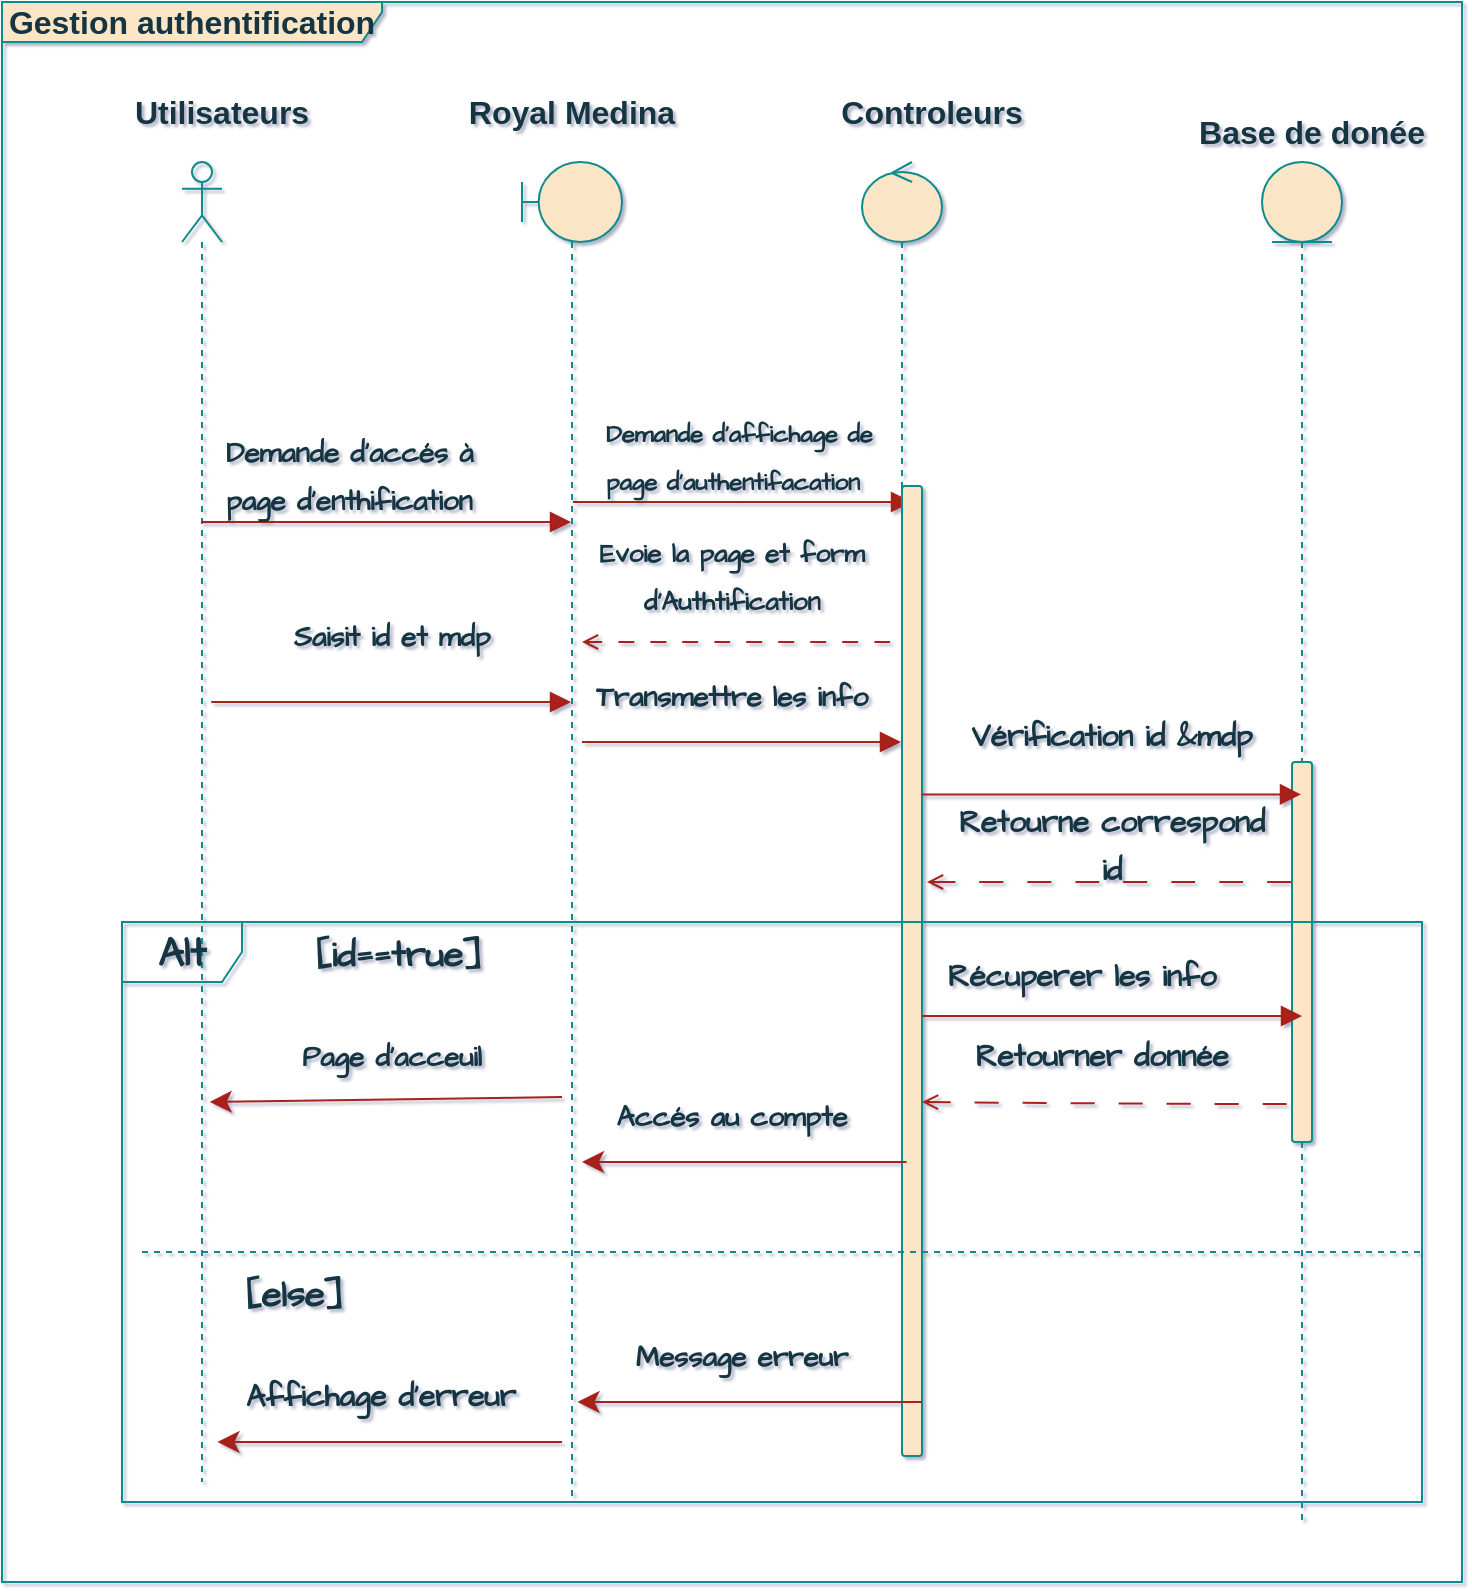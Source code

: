 <mxfile version="22.1.9" type="github" pages="2">
  <diagram name="Page-1" id="Nd11_mU3OFcPKxNRGVO0">
    <mxGraphModel dx="1178" dy="902" grid="1" gridSize="10" guides="1" tooltips="1" connect="1" arrows="1" fold="1" page="0" pageScale="1" pageWidth="850" pageHeight="1100" math="0" shadow="1">
      <root>
        <mxCell id="0" />
        <mxCell id="1" parent="0" />
        <mxCell id="KlyAMwJV-SItp7Ch0cnU-1" value="" style="shape=umlLifeline;perimeter=lifelinePerimeter;whiteSpace=wrap;html=1;container=1;dropTarget=0;collapsible=0;recursiveResize=0;outlineConnect=0;portConstraint=eastwest;newEdgeStyle={&quot;curved&quot;:0,&quot;rounded&quot;:0};participant=umlActor;hachureGap=4;fontFamily=Architects Daughter;fontSource=https%3A%2F%2Ffonts.googleapis.com%2Fcss%3Ffamily%3DArchitects%2BDaughter;fontSize=20;fillStyle=auto;fillColor=none;strokeColor=#0F8B8D;gradientDirection=west;strokeWidth=1;shadow=0;glass=0;rounded=1;labelBackgroundColor=none;fontColor=#143642;" parent="1" vertex="1">
          <mxGeometry x="-80" y="-120" width="20" height="660" as="geometry" />
        </mxCell>
        <mxCell id="KlyAMwJV-SItp7Ch0cnU-2" value="" style="shape=umlLifeline;perimeter=lifelinePerimeter;whiteSpace=wrap;html=1;container=1;dropTarget=0;collapsible=0;recursiveResize=0;outlineConnect=0;portConstraint=eastwest;newEdgeStyle={&quot;curved&quot;:0,&quot;rounded&quot;:0};participant=umlBoundary;hachureGap=4;fontFamily=Architects Daughter;fontSource=https%3A%2F%2Ffonts.googleapis.com%2Fcss%3Ffamily%3DArchitects%2BDaughter;fontSize=20;size=40;labelBackgroundColor=none;fillColor=#FAE5C7;strokeColor=#0F8B8D;fontColor=#143642;rounded=1;" parent="1" vertex="1">
          <mxGeometry x="90" y="-120" width="50" height="670" as="geometry" />
        </mxCell>
        <mxCell id="KlyAMwJV-SItp7Ch0cnU-3" value="" style="shape=umlLifeline;perimeter=lifelinePerimeter;whiteSpace=wrap;html=1;container=1;dropTarget=0;collapsible=0;recursiveResize=0;outlineConnect=0;portConstraint=eastwest;newEdgeStyle={&quot;curved&quot;:0,&quot;rounded&quot;:0};participant=umlControl;hachureGap=4;fontFamily=Architects Daughter;fontSource=https%3A%2F%2Ffonts.googleapis.com%2Fcss%3Ffamily%3DArchitects%2BDaughter;fontSize=20;labelBackgroundColor=none;fillColor=#FAE5C7;strokeColor=#0F8B8D;fontColor=#143642;rounded=1;" parent="1" vertex="1">
          <mxGeometry x="260" y="-120" width="40" height="620" as="geometry" />
        </mxCell>
        <mxCell id="KlyAMwJV-SItp7Ch0cnU-4" value="" style="shape=umlLifeline;perimeter=lifelinePerimeter;whiteSpace=wrap;html=1;container=1;dropTarget=0;collapsible=0;recursiveResize=0;outlineConnect=0;portConstraint=eastwest;newEdgeStyle={&quot;curved&quot;:0,&quot;rounded&quot;:0};participant=umlEntity;hachureGap=4;fontFamily=Architects Daughter;fontSource=https%3A%2F%2Ffonts.googleapis.com%2Fcss%3Ffamily%3DArchitects%2BDaughter;fontSize=20;labelBackgroundColor=none;fillColor=#FAE5C7;strokeColor=#0F8B8D;fontColor=#143642;rounded=1;" parent="1" vertex="1">
          <mxGeometry x="460" y="-120" width="40" height="680" as="geometry" />
        </mxCell>
        <mxCell id="KlyAMwJV-SItp7Ch0cnU-26" value="" style="html=1;points=[[0,0,0,0,5],[0,1,0,0,-5],[1,0,0,0,5],[1,1,0,0,-5]];perimeter=orthogonalPerimeter;outlineConnect=0;targetShapes=umlLifeline;portConstraint=eastwest;newEdgeStyle={&quot;curved&quot;:0,&quot;rounded&quot;:0};hachureGap=4;fontFamily=Architects Daughter;fontSource=https%3A%2F%2Ffonts.googleapis.com%2Fcss%3Ffamily%3DArchitects%2BDaughter;fontSize=20;labelBackgroundColor=none;fillColor=#FAE5C7;strokeColor=#0F8B8D;fontColor=#143642;rounded=1;" parent="KlyAMwJV-SItp7Ch0cnU-4" vertex="1">
          <mxGeometry x="15" y="300" width="10" height="190" as="geometry" />
        </mxCell>
        <mxCell id="KlyAMwJV-SItp7Ch0cnU-5" value="" style="html=1;verticalAlign=bottom;endArrow=block;curved=1;hachureGap=4;fontFamily=Architects Daughter;fontSource=https%3A%2F%2Ffonts.googleapis.com%2Fcss%3Ffamily%3DArchitects%2BDaughter;fontSize=16;startSize=8;endSize=8;edgeStyle=none;labelBackgroundColor=none;strokeColor=#A8201A;fontColor=default;" parent="1" edge="1">
          <mxGeometry x="-0.022" y="70" width="80" relative="1" as="geometry">
            <mxPoint x="-70.5" y="60" as="sourcePoint" />
            <mxPoint x="114.5" y="60" as="targetPoint" />
            <Array as="points" />
            <mxPoint as="offset" />
          </mxGeometry>
        </mxCell>
        <mxCell id="KlyAMwJV-SItp7Ch0cnU-8" value="&lt;font style=&quot;font-size: 14px;&quot;&gt;Demande d&#39;accés à page d&#39;enthification&lt;/font&gt;" style="text;strokeColor=none;fillColor=none;html=1;align=left;verticalAlign=middle;whiteSpace=wrap;rounded=1;fontSize=20;fontFamily=Architects Daughter;shadow=0;labelBackgroundColor=none;fontColor=#143642;gradientColor=default;fontStyle=1" parent="1" vertex="1">
          <mxGeometry x="-60" y="20" width="150" height="30" as="geometry" />
        </mxCell>
        <mxCell id="KlyAMwJV-SItp7Ch0cnU-10" value="" style="html=1;verticalAlign=bottom;endArrow=none;curved=1;hachureGap=4;fontFamily=Architects Daughter;fontSource=https%3A%2F%2Ffonts.googleapis.com%2Fcss%3Ffamily%3DArchitects%2BDaughter;fontSize=16;startSize=6;endSize=5;edgeStyle=none;dashed=1;dashPattern=8 8;startArrow=open;startFill=0;endFill=0;strokeWidth=1;shadow=0;labelBackgroundColor=none;strokeColor=#A8201A;fontColor=default;" parent="1" edge="1">
          <mxGeometry x="-0.022" y="70" width="80" relative="1" as="geometry">
            <mxPoint x="120" y="120" as="sourcePoint" />
            <mxPoint x="284.5" y="120" as="targetPoint" />
            <Array as="points" />
            <mxPoint as="offset" />
          </mxGeometry>
        </mxCell>
        <mxCell id="KlyAMwJV-SItp7Ch0cnU-13" value="" style="html=1;verticalAlign=bottom;endArrow=block;curved=1;hachureGap=4;fontFamily=Architects Daughter;fontSource=https%3A%2F%2Ffonts.googleapis.com%2Fcss%3Ffamily%3DArchitects%2BDaughter;fontSize=16;startSize=8;endSize=8;edgeStyle=none;labelBackgroundColor=none;strokeColor=#A8201A;fontColor=default;" parent="1" edge="1">
          <mxGeometry x="-0.022" y="70" width="80" relative="1" as="geometry">
            <mxPoint x="115.5" y="50" as="sourcePoint" />
            <mxPoint x="285" y="50" as="targetPoint" />
            <Array as="points" />
            <mxPoint as="offset" />
          </mxGeometry>
        </mxCell>
        <mxCell id="KlyAMwJV-SItp7Ch0cnU-15" value="&lt;span style=&quot;font-size: 12px;&quot;&gt;&lt;b&gt;Demande d&#39;affichage de page d&#39;authentifacation&lt;/b&gt;&lt;/span&gt;" style="text;html=1;strokeColor=none;fillColor=none;align=left;verticalAlign=middle;whiteSpace=wrap;rounded=1;fontSize=20;fontFamily=Architects Daughter;labelBackgroundColor=none;fontColor=#143642;" parent="1" vertex="1">
          <mxGeometry x="130" y="10" width="140" height="30" as="geometry" />
        </mxCell>
        <mxCell id="KlyAMwJV-SItp7Ch0cnU-19" value="&lt;font style=&quot;font-size: 13px;&quot;&gt;&lt;b&gt;Evoie la page et form d&#39;Authtification&lt;/b&gt;&lt;/font&gt;" style="text;html=1;strokeColor=none;fillColor=none;align=center;verticalAlign=middle;whiteSpace=wrap;rounded=1;fontSize=20;fontFamily=Architects Daughter;labelBackgroundColor=none;fontColor=#143642;" parent="1" vertex="1">
          <mxGeometry x="125" y="70" width="140" height="30" as="geometry" />
        </mxCell>
        <mxCell id="KlyAMwJV-SItp7Ch0cnU-21" value="" style="html=1;verticalAlign=bottom;endArrow=block;curved=0;rounded=1;hachureGap=4;fontFamily=Architects Daughter;fontSource=https%3A%2F%2Ffonts.googleapis.com%2Fcss%3Ffamily%3DArchitects%2BDaughter;fontSize=16;startSize=8;endSize=8;edgeStyle=none;labelBackgroundColor=none;strokeColor=#A8201A;fontColor=default;" parent="1" edge="1">
          <mxGeometry x="0.25" y="10" width="80" relative="1" as="geometry">
            <mxPoint y="150" as="sourcePoint" />
            <mxPoint x="114.5" y="150" as="targetPoint" />
            <Array as="points">
              <mxPoint x="-70" y="150" />
            </Array>
            <mxPoint as="offset" />
          </mxGeometry>
        </mxCell>
        <mxCell id="KlyAMwJV-SItp7Ch0cnU-22" value="&lt;font style=&quot;font-size: 14px;&quot;&gt;&lt;b&gt;&lt;font style=&quot;font-size: 14px;&quot;&gt;Sais&lt;/font&gt;it id et mdp&lt;/b&gt;&lt;/font&gt;" style="text;html=1;strokeColor=none;fillColor=none;align=center;verticalAlign=middle;whiteSpace=wrap;rounded=1;fontSize=20;fontFamily=Architects Daughter;labelBackgroundColor=none;fontColor=#143642;" parent="1" vertex="1">
          <mxGeometry x="-60" y="100" width="170" height="30" as="geometry" />
        </mxCell>
        <mxCell id="KlyAMwJV-SItp7Ch0cnU-23" value="" style="html=1;verticalAlign=bottom;endArrow=block;curved=0;rounded=1;hachureGap=4;fontFamily=Architects Daughter;fontSource=https%3A%2F%2Ffonts.googleapis.com%2Fcss%3Ffamily%3DArchitects%2BDaughter;fontSize=16;startSize=8;endSize=8;edgeStyle=none;labelBackgroundColor=none;strokeColor=#A8201A;fontColor=default;" parent="1" target="KlyAMwJV-SItp7Ch0cnU-3" edge="1">
          <mxGeometry x="0.25" y="10" width="80" relative="1" as="geometry">
            <mxPoint x="120" y="170" as="sourcePoint" />
            <mxPoint x="234.5" y="170" as="targetPoint" />
            <Array as="points" />
            <mxPoint as="offset" />
          </mxGeometry>
        </mxCell>
        <mxCell id="KlyAMwJV-SItp7Ch0cnU-24" value="&lt;span style=&quot;font-size: 14px;&quot;&gt;&lt;b&gt;Transmettre les info&lt;/b&gt;&lt;/span&gt;" style="text;html=1;strokeColor=none;fillColor=none;align=center;verticalAlign=middle;whiteSpace=wrap;rounded=1;fontSize=20;fontFamily=Architects Daughter;labelBackgroundColor=none;fontColor=#143642;" parent="1" vertex="1">
          <mxGeometry x="110" y="130" width="170" height="30" as="geometry" />
        </mxCell>
        <mxCell id="KlyAMwJV-SItp7Ch0cnU-16" value="" style="html=1;points=[[0,0,0,0,5],[0,1,0,0,-5],[1,0,0,0,5],[1,1,0,0,-5]];perimeter=orthogonalPerimeter;outlineConnect=0;targetShapes=umlLifeline;portConstraint=eastwest;newEdgeStyle={&quot;curved&quot;:0,&quot;rounded&quot;:0};hachureGap=4;fontFamily=Architects Daughter;fontSource=https%3A%2F%2Ffonts.googleapis.com%2Fcss%3Ffamily%3DArchitects%2BDaughter;fontSize=20;labelBackgroundColor=none;fillColor=#FAE5C7;strokeColor=#0F8B8D;fontColor=#143642;rounded=1;" parent="1" vertex="1">
          <mxGeometry x="280" y="42" width="10" height="485" as="geometry" />
        </mxCell>
        <mxCell id="KlyAMwJV-SItp7Ch0cnU-28" value="&lt;span style=&quot;font-size: 15px;&quot;&gt;&lt;b&gt;Vérification id &amp;amp;mdp&lt;/b&gt;&lt;/span&gt;" style="text;html=1;strokeColor=none;fillColor=none;align=center;verticalAlign=middle;whiteSpace=wrap;rounded=1;fontSize=20;fontFamily=Architects Daughter;labelBackgroundColor=none;fontColor=#143642;" parent="1" vertex="1">
          <mxGeometry x="310" y="150" width="150" height="30" as="geometry" />
        </mxCell>
        <mxCell id="KlyAMwJV-SItp7Ch0cnU-29" value="" style="html=1;verticalAlign=bottom;endArrow=none;hachureGap=4;fontFamily=Architects Daughter;fontSource=https%3A%2F%2Ffonts.googleapis.com%2Fcss%3Ffamily%3DArchitects%2BDaughter;fontSize=16;edgeStyle=none;startArrow=open;startFill=0;endFill=0;curved=1;dashed=1;dashPattern=12 12;movable=1;resizable=1;rotatable=1;deletable=1;editable=1;locked=0;connectable=1;endSize=5;labelBackgroundColor=none;strokeColor=#A8201A;fontColor=default;" parent="1" edge="1" target="KlyAMwJV-SItp7Ch0cnU-4">
          <mxGeometry x="0.25" y="10" width="80" relative="1" as="geometry">
            <mxPoint x="292.5" y="240" as="sourcePoint" />
            <mxPoint x="430" y="240" as="targetPoint" />
            <Array as="points" />
            <mxPoint as="offset" />
          </mxGeometry>
        </mxCell>
        <mxCell id="KlyAMwJV-SItp7Ch0cnU-30" value="&lt;font style=&quot;font-size: 15px;&quot;&gt;&lt;b&gt;Retourne correspond id&lt;/b&gt;&lt;/font&gt;" style="text;html=1;strokeColor=none;fillColor=none;align=center;verticalAlign=middle;whiteSpace=wrap;rounded=1;fontSize=20;fontFamily=Architects Daughter;labelBackgroundColor=none;fontColor=#143642;" parent="1" vertex="1">
          <mxGeometry x="300" y="205" width="170" height="30" as="geometry" />
        </mxCell>
        <mxCell id="KlyAMwJV-SItp7Ch0cnU-31" value="&lt;b&gt;Alt&lt;/b&gt;" style="shape=umlFrame;whiteSpace=wrap;html=1;pointerEvents=0;hachureGap=4;fontFamily=Architects Daughter;fontSource=https%3A%2F%2Ffonts.googleapis.com%2Fcss%3Ffamily%3DArchitects%2BDaughter;fontSize=20;fillColor=none;strokeColor=#0F8B8D;labelBackgroundColor=none;fontColor=#143642;rounded=1;" parent="1" vertex="1">
          <mxGeometry x="-110" y="260" width="650" height="290" as="geometry" />
        </mxCell>
        <mxCell id="KlyAMwJV-SItp7Ch0cnU-32" value="&lt;font style=&quot;font-size: 18px;&quot;&gt;&lt;b&gt;[id==true]&lt;/b&gt;&lt;/font&gt;" style="text;html=1;strokeColor=none;fillColor=none;align=left;verticalAlign=middle;whiteSpace=wrap;rounded=1;fontSize=20;fontFamily=Architects Daughter;labelBackgroundColor=none;fontColor=#143642;" parent="1" vertex="1">
          <mxGeometry x="-15" y="260" width="60" height="30" as="geometry" />
        </mxCell>
        <mxCell id="KlyAMwJV-SItp7Ch0cnU-33" value="" style="html=1;verticalAlign=bottom;endArrow=block;curved=1;hachureGap=4;fontFamily=Architects Daughter;fontSource=https%3A%2F%2Ffonts.googleapis.com%2Fcss%3Ffamily%3DArchitects%2BDaughter;fontSize=16;startSize=8;endSize=8;edgeStyle=none;labelBackgroundColor=none;strokeColor=#A8201A;fontColor=default;" parent="1" edge="1">
          <mxGeometry x="0.25" y="10" width="80" relative="1" as="geometry">
            <mxPoint x="290" y="307" as="sourcePoint" />
            <mxPoint x="480" y="307" as="targetPoint" />
            <Array as="points" />
            <mxPoint as="offset" />
          </mxGeometry>
        </mxCell>
        <mxCell id="KlyAMwJV-SItp7Ch0cnU-34" value="&lt;span style=&quot;font-size: 15px;&quot;&gt;&lt;b&gt;Récuperer les info&lt;/b&gt;&lt;/span&gt;" style="text;html=1;strokeColor=none;fillColor=none;align=center;verticalAlign=middle;whiteSpace=wrap;rounded=1;fontSize=20;fontFamily=Architects Daughter;labelBackgroundColor=none;fontColor=#143642;" parent="1" vertex="1">
          <mxGeometry x="300" y="269.5" width="140" height="30" as="geometry" />
        </mxCell>
        <mxCell id="KlyAMwJV-SItp7Ch0cnU-35" value="" style="html=1;verticalAlign=bottom;endArrow=none;hachureGap=4;fontFamily=Architects Daughter;fontSource=https%3A%2F%2Ffonts.googleapis.com%2Fcss%3Ffamily%3DArchitects%2BDaughter;fontSize=16;edgeStyle=none;startArrow=open;startFill=0;endFill=0;curved=1;dashed=1;dashPattern=12 12;movable=1;resizable=1;rotatable=1;deletable=1;editable=1;locked=0;connectable=1;endSize=5;labelBackgroundColor=none;strokeColor=#A8201A;fontColor=default;" parent="1" edge="1">
          <mxGeometry x="0.25" y="10" width="80" relative="1" as="geometry">
            <mxPoint x="290" y="350" as="sourcePoint" />
            <mxPoint x="475" y="351" as="targetPoint" />
            <Array as="points">
              <mxPoint x="400" y="351" />
            </Array>
            <mxPoint as="offset" />
          </mxGeometry>
        </mxCell>
        <mxCell id="KlyAMwJV-SItp7Ch0cnU-36" value="&lt;span style=&quot;font-size: 15px;&quot;&gt;&lt;b&gt;Retourner donnée&lt;/b&gt;&lt;/span&gt;" style="text;html=1;strokeColor=none;fillColor=none;align=center;verticalAlign=middle;whiteSpace=wrap;rounded=1;fontSize=20;fontFamily=Architects Daughter;labelBackgroundColor=none;fontColor=#143642;" parent="1" vertex="1">
          <mxGeometry x="310" y="310" width="140" height="30" as="geometry" />
        </mxCell>
        <mxCell id="KlyAMwJV-SItp7Ch0cnU-37" value="" style="html=1;verticalAlign=bottom;endArrow=none;curved=0;rounded=1;hachureGap=4;fontFamily=Architects Daughter;fontSource=https%3A%2F%2Ffonts.googleapis.com%2Fcss%3Ffamily%3DArchitects%2BDaughter;fontSize=16;startSize=8;endSize=8;edgeStyle=none;endFill=0;startArrow=classic;startFill=1;labelBackgroundColor=none;strokeColor=#A8201A;fontColor=default;" parent="1" edge="1">
          <mxGeometry x="0.25" y="10" width="80" relative="1" as="geometry">
            <mxPoint x="120" y="380" as="sourcePoint" />
            <mxPoint x="282.25" y="380" as="targetPoint" />
            <Array as="points" />
            <mxPoint as="offset" />
          </mxGeometry>
        </mxCell>
        <mxCell id="KlyAMwJV-SItp7Ch0cnU-38" value="&lt;span style=&quot;font-size: 14px;&quot;&gt;&lt;b&gt;Accés au compte&lt;/b&gt;&lt;/span&gt;" style="text;html=1;strokeColor=none;fillColor=none;align=center;verticalAlign=middle;whiteSpace=wrap;rounded=1;fontSize=20;fontFamily=Architects Daughter;labelBackgroundColor=none;fontColor=#143642;" parent="1" vertex="1">
          <mxGeometry x="110" y="340" width="170" height="30" as="geometry" />
        </mxCell>
        <mxCell id="KlyAMwJV-SItp7Ch0cnU-40" value="&lt;span style=&quot;font-size: 14px;&quot;&gt;&lt;b&gt;Page d&#39;acceuil&lt;/b&gt;&lt;/span&gt;" style="text;html=1;strokeColor=none;fillColor=none;align=center;verticalAlign=middle;whiteSpace=wrap;rounded=1;fontSize=20;fontFamily=Architects Daughter;labelBackgroundColor=none;fontColor=#143642;" parent="1" vertex="1">
          <mxGeometry x="-60" y="310" width="170" height="30" as="geometry" />
        </mxCell>
        <mxCell id="KlyAMwJV-SItp7Ch0cnU-45" value="" style="line;strokeWidth=1;html=1;hachureGap=4;fontFamily=Architects Daughter;fontSource=https%3A%2F%2Ffonts.googleapis.com%2Fcss%3Ffamily%3DArchitects%2BDaughter;fontSize=20;dashed=1;labelBackgroundColor=none;fillColor=#FAE5C7;strokeColor=#0F8B8D;fontColor=#143642;rounded=1;" parent="1" vertex="1">
          <mxGeometry x="-100" y="420" width="640" height="10" as="geometry" />
        </mxCell>
        <mxCell id="KlyAMwJV-SItp7Ch0cnU-46" value="&lt;font style=&quot;font-size: 18px;&quot;&gt;[else]&lt;/font&gt;" style="text;html=1;strokeColor=none;fillColor=none;align=left;verticalAlign=middle;whiteSpace=wrap;rounded=1;fontSize=20;fontFamily=Architects Daughter;labelBackgroundColor=none;fontColor=#143642;fontStyle=1" parent="1" vertex="1">
          <mxGeometry x="-50" y="430" width="60" height="30" as="geometry" />
        </mxCell>
        <mxCell id="KlyAMwJV-SItp7Ch0cnU-47" value="" style="html=1;verticalAlign=bottom;endArrow=none;curved=0;rounded=1;hachureGap=4;fontFamily=Architects Daughter;fontSource=https%3A%2F%2Ffonts.googleapis.com%2Fcss%3Ffamily%3DArchitects%2BDaughter;fontSize=16;startSize=8;endSize=8;edgeStyle=none;endFill=0;startArrow=classic;startFill=1;labelBackgroundColor=none;strokeColor=#A8201A;fontColor=default;" parent="1" edge="1">
          <mxGeometry x="0.25" y="10" width="80" relative="1" as="geometry">
            <mxPoint x="117.75" y="500" as="sourcePoint" />
            <mxPoint x="290" y="500" as="targetPoint" />
            <Array as="points">
              <mxPoint x="117.75" y="500" />
            </Array>
            <mxPoint as="offset" />
          </mxGeometry>
        </mxCell>
        <mxCell id="KlyAMwJV-SItp7Ch0cnU-48" value="" style="html=1;verticalAlign=bottom;endArrow=none;curved=0;rounded=1;hachureGap=4;fontFamily=Architects Daughter;fontSource=https%3A%2F%2Ffonts.googleapis.com%2Fcss%3Ffamily%3DArchitects%2BDaughter;fontSize=16;startSize=8;endSize=8;edgeStyle=none;endFill=0;startArrow=classic;startFill=1;labelBackgroundColor=none;strokeColor=#A8201A;fontColor=default;" parent="1" edge="1">
          <mxGeometry x="0.25" y="10" width="80" relative="1" as="geometry">
            <mxPoint x="-62.25" y="520" as="sourcePoint" />
            <mxPoint x="110" y="520" as="targetPoint" />
            <Array as="points">
              <mxPoint x="-62.25" y="520" />
            </Array>
            <mxPoint as="offset" />
          </mxGeometry>
        </mxCell>
        <mxCell id="KlyAMwJV-SItp7Ch0cnU-49" value="&lt;span style=&quot;font-size: 14px;&quot;&gt;&lt;b&gt;Message erreur&lt;/b&gt;&lt;/span&gt;" style="text;html=1;strokeColor=none;fillColor=none;align=center;verticalAlign=middle;whiteSpace=wrap;rounded=1;fontSize=20;fontFamily=Architects Daughter;labelBackgroundColor=none;fontColor=#143642;" parent="1" vertex="1">
          <mxGeometry x="115" y="460" width="170" height="30" as="geometry" />
        </mxCell>
        <mxCell id="KlyAMwJV-SItp7Ch0cnU-50" value="&lt;font style=&quot;font-size: 15px;&quot;&gt;&lt;b&gt;Affichage d&#39;erreur&lt;/b&gt;&lt;/font&gt;" style="text;html=1;strokeColor=none;fillColor=none;align=left;verticalAlign=middle;whiteSpace=wrap;rounded=1;fontSize=20;fontFamily=Architects Daughter;labelBackgroundColor=none;fontColor=#143642;" parent="1" vertex="1">
          <mxGeometry x="-50" y="480" width="170" height="30" as="geometry" />
        </mxCell>
        <mxCell id="NkfsUy3mcS2_WnQtPZab-2" value="Base de donée" style="text;html=1;strokeColor=none;fillColor=none;align=center;verticalAlign=middle;whiteSpace=wrap;rounded=0;fontSize=16;fontColor=#143642;labelBackgroundColor=none;fontStyle=1" vertex="1" parent="1">
          <mxGeometry x="420" y="-150" width="130" height="30" as="geometry" />
        </mxCell>
        <mxCell id="NkfsUy3mcS2_WnQtPZab-3" value="Controleurs" style="text;html=1;strokeColor=none;fillColor=none;align=center;verticalAlign=middle;whiteSpace=wrap;rounded=0;fontSize=16;fontColor=#143642;labelBackgroundColor=none;fontStyle=1" vertex="1" parent="1">
          <mxGeometry x="250" y="-160" width="90" height="30" as="geometry" />
        </mxCell>
        <mxCell id="NkfsUy3mcS2_WnQtPZab-4" value="Royal Medina" style="text;html=1;strokeColor=none;fillColor=none;align=center;verticalAlign=middle;whiteSpace=wrap;rounded=0;fontSize=16;fontColor=#143642;labelBackgroundColor=none;fontStyle=1" vertex="1" parent="1">
          <mxGeometry x="60" y="-160" width="110" height="30" as="geometry" />
        </mxCell>
        <mxCell id="NkfsUy3mcS2_WnQtPZab-5" value="Utilisateurs" style="text;html=1;strokeColor=none;fillColor=none;align=center;verticalAlign=middle;whiteSpace=wrap;rounded=0;fontSize=16;fontColor=#143642;labelBackgroundColor=none;fontStyle=1" vertex="1" parent="1">
          <mxGeometry x="-90" y="-160" width="60" height="30" as="geometry" />
        </mxCell>
        <mxCell id="NkfsUy3mcS2_WnQtPZab-7" value="" style="html=1;verticalAlign=bottom;endArrow=block;curved=0;rounded=1;hachureGap=4;fontFamily=Architects Daughter;fontSource=https%3A%2F%2Ffonts.googleapis.com%2Fcss%3Ffamily%3DArchitects%2BDaughter;fontSize=16;startSize=8;endSize=8;edgeStyle=none;labelBackgroundColor=none;strokeColor=#A8201A;fontColor=default;exitX=1;exitY=0.318;exitDx=0;exitDy=0;exitPerimeter=0;" edge="1" parent="1" source="KlyAMwJV-SItp7Ch0cnU-16" target="KlyAMwJV-SItp7Ch0cnU-4">
          <mxGeometry x="0.25" y="10" width="80" relative="1" as="geometry">
            <mxPoint x="300" y="199" as="sourcePoint" />
            <mxPoint x="460" y="199" as="targetPoint" />
            <Array as="points" />
            <mxPoint as="offset" />
          </mxGeometry>
        </mxCell>
        <mxCell id="NkfsUy3mcS2_WnQtPZab-10" value="" style="html=1;verticalAlign=bottom;endArrow=none;curved=0;rounded=1;hachureGap=4;fontFamily=Architects Daughter;fontSource=https%3A%2F%2Ffonts.googleapis.com%2Fcss%3Ffamily%3DArchitects%2BDaughter;fontSize=16;startSize=8;endSize=8;edgeStyle=none;endFill=0;startArrow=classic;startFill=1;labelBackgroundColor=none;strokeColor=#A8201A;fontColor=default;entryX=0;entryY=0.25;entryDx=0;entryDy=0;" edge="1" parent="1" target="KlyAMwJV-SItp7Ch0cnU-38">
          <mxGeometry x="0.25" y="10" width="80" relative="1" as="geometry">
            <mxPoint x="-66.12" y="350" as="sourcePoint" />
            <mxPoint x="96.13" y="350" as="targetPoint" />
            <Array as="points" />
            <mxPoint as="offset" />
          </mxGeometry>
        </mxCell>
        <mxCell id="LnwHR7YS8vM8kmPZ2ASZ-3" value="&lt;b&gt;Gestion authentification&lt;/b&gt;" style="shape=umlFrame;whiteSpace=wrap;html=1;pointerEvents=0;strokeColor=#0F8B8D;fontSize=16;fontColor=#143642;fillColor=#FAE5C7;width=190;height=20;labelBackgroundColor=none;" vertex="1" parent="1">
          <mxGeometry x="-170" y="-200" width="730" height="790" as="geometry" />
        </mxCell>
      </root>
    </mxGraphModel>
  </diagram>
  <diagram id="1dqXkTVln_4vb1Qr-e7x" name="Page-2">
    <mxGraphModel dx="1178" dy="1302" grid="1" gridSize="10" guides="1" tooltips="1" connect="1" arrows="1" fold="1" page="0" pageScale="1" pageWidth="850" pageHeight="1100" background="none" math="0" shadow="0">
      <root>
        <mxCell id="0" />
        <mxCell id="1" parent="0" />
        <mxCell id="XS9TiAXak9buhpkxVTVv-3" value="" style="rounded=0;whiteSpace=wrap;html=1;fontSize=16;fillColor=none;labelBackgroundColor=none;strokeColor=#0F8B8D;fontColor=#143642;" vertex="1" parent="1">
          <mxGeometry x="170" y="-430" width="140" height="60" as="geometry" />
        </mxCell>
        <mxCell id="XS9TiAXak9buhpkxVTVv-6" value="" style="shape=umlLifeline;perimeter=lifelinePerimeter;whiteSpace=wrap;html=1;container=1;dropTarget=0;collapsible=0;recursiveResize=0;outlineConnect=0;portConstraint=eastwest;newEdgeStyle={&quot;curved&quot;:0,&quot;rounded&quot;:0};participant=umlActor;strokeColor=#0F8B8D;fontSize=16;fontColor=#143642;fillColor=#FAE5C7;size=80;labelBackgroundColor=none;" vertex="1" parent="1">
          <mxGeometry x="-140" y="-430" width="30" height="800" as="geometry" />
        </mxCell>
        <mxCell id="XS9TiAXak9buhpkxVTVv-7" value="Utilisateur" style="text;align=center;fontStyle=1;verticalAlign=middle;spacingLeft=3;spacingRight=3;strokeColor=none;rotatable=0;points=[[0,0.5],[1,0.5]];portConstraint=eastwest;html=1;fontSize=16;fontColor=#143642;labelBackgroundColor=none;" vertex="1" parent="1">
          <mxGeometry x="-170" y="-320" width="100" height="30" as="geometry" />
        </mxCell>
        <mxCell id="XS9TiAXak9buhpkxVTVv-8" value="&amp;lt;&amp;lt;Systéme&amp;gt;&amp;gt;" style="text;align=center;fontStyle=1;verticalAlign=middle;spacingLeft=3;spacingRight=3;strokeColor=none;rotatable=0;points=[[0,0.5],[1,0.5]];portConstraint=eastwest;html=1;fontSize=16;fontColor=#143642;labelBackgroundColor=none;" vertex="1" parent="1">
          <mxGeometry x="200" y="-413" width="80" height="26" as="geometry" />
        </mxCell>
        <mxCell id="XS9TiAXak9buhpkxVTVv-9" value="" style="shape=umlLifeline;perimeter=lifelinePerimeter;whiteSpace=wrap;html=1;container=1;dropTarget=0;collapsible=0;recursiveResize=0;outlineConnect=0;portConstraint=eastwest;newEdgeStyle={&quot;curved&quot;:0,&quot;rounded&quot;:0};participant=umlEntity;strokeColor=#0F8B8D;fontSize=16;fontColor=#143642;fillColor=#FAE5C7;size=0;labelBackgroundColor=none;" vertex="1" parent="1">
          <mxGeometry x="152.5" y="-369" width="175" height="739" as="geometry" />
        </mxCell>
        <mxCell id="XS9TiAXak9buhpkxVTVv-28" value="&lt;b&gt;Loop&lt;/b&gt;" style="shape=umlFrame;whiteSpace=wrap;html=1;pointerEvents=0;strokeColor=#0F8B8D;fontSize=16;fontColor=#143642;fillColor=#FAE5C7;labelBackgroundColor=none;" vertex="1" parent="XS9TiAXak9buhpkxVTVv-9">
          <mxGeometry x="-390" y="380" width="565" height="330" as="geometry" />
        </mxCell>
        <mxCell id="XS9TiAXak9buhpkxVTVv-10" value="Gestion Paiment" style="shape=umlFrame;whiteSpace=wrap;html=1;pointerEvents=0;strokeColor=#0F8B8D;fontSize=16;fontColor=#143642;fillColor=#FAE5C7;width=140;height=20;fontStyle=1;labelBackgroundColor=none;" vertex="1" parent="1">
          <mxGeometry x="-250" y="-500" width="650" height="860" as="geometry" />
        </mxCell>
        <mxCell id="XS9TiAXak9buhpkxVTVv-11" value="&lt;b&gt;Selectionner les produits&amp;nbsp;&lt;/b&gt;" style="html=1;verticalAlign=bottom;endArrow=block;curved=0;rounded=0;strokeColor=#A8201A;fontSize=12;fontColor=default;startSize=8;endSize=8;edgeStyle=none;labelBackgroundColor=none;" edge="1" parent="1">
          <mxGeometry width="80" relative="1" as="geometry">
            <mxPoint x="-120" y="-260" as="sourcePoint" />
            <mxPoint x="230" y="-260" as="targetPoint" />
            <mxPoint as="offset" />
          </mxGeometry>
        </mxCell>
        <mxCell id="XS9TiAXak9buhpkxVTVv-13" value="&lt;b&gt;Accés au panier&lt;/b&gt;" style="html=1;verticalAlign=bottom;endArrow=block;curved=0;rounded=0;strokeColor=#A8201A;fontSize=12;fontColor=default;startSize=8;endSize=8;edgeStyle=none;labelBackgroundColor=none;" edge="1" parent="1">
          <mxGeometry width="80" relative="1" as="geometry">
            <mxPoint x="-120" y="-210" as="sourcePoint" />
            <mxPoint x="230" y="-210" as="targetPoint" />
            <mxPoint as="offset" />
          </mxGeometry>
        </mxCell>
        <mxCell id="XS9TiAXak9buhpkxVTVv-14" value="" style="html=1;points=[[0,0,0,0,5],[0,1,0,0,-5],[1,0,0,0,5],[1,1,0,0,-5]];perimeter=orthogonalPerimeter;outlineConnect=0;targetShapes=umlLifeline;portConstraint=eastwest;newEdgeStyle={&quot;curved&quot;:0,&quot;rounded&quot;:0};strokeColor=#0F8B8D;fontSize=16;fontColor=#143642;fillColor=#FAE5C7;labelBackgroundColor=none;" vertex="1" parent="1">
          <mxGeometry x="235" y="-270" width="10" height="70" as="geometry" />
        </mxCell>
        <mxCell id="XS9TiAXak9buhpkxVTVv-16" value="&lt;b&gt;Affichage des commandes sélectionnée&lt;/b&gt;" style="html=1;verticalAlign=bottom;endArrow=none;curved=0;rounded=0;strokeColor=#A8201A;fontSize=12;fontColor=default;startSize=8;endSize=8;edgeStyle=none;dashed=1;dashPattern=12 12;endFill=0;startArrow=block;startFill=1;labelBackgroundColor=none;" edge="1" parent="1">
          <mxGeometry width="80" relative="1" as="geometry">
            <mxPoint x="-115" y="-150" as="sourcePoint" />
            <mxPoint x="235" y="-150" as="targetPoint" />
            <mxPoint as="offset" />
          </mxGeometry>
        </mxCell>
        <mxCell id="XS9TiAXak9buhpkxVTVv-17" value="&lt;b&gt;Sélectionner option payements&amp;nbsp;&lt;/b&gt;" style="html=1;verticalAlign=bottom;endArrow=block;curved=0;rounded=0;strokeColor=#A8201A;fontSize=12;fontColor=default;startSize=8;endSize=8;edgeStyle=none;labelBackgroundColor=none;" edge="1" parent="1">
          <mxGeometry width="80" relative="1" as="geometry">
            <mxPoint x="-120" y="-110" as="sourcePoint" />
            <mxPoint x="230" y="-110" as="targetPoint" />
            <mxPoint as="offset" />
          </mxGeometry>
        </mxCell>
        <mxCell id="XS9TiAXak9buhpkxVTVv-18" value="&lt;b&gt;Sélectionner le mode de payements&amp;nbsp;&lt;/b&gt;" style="html=1;verticalAlign=bottom;endArrow=block;curved=0;rounded=0;strokeColor=#A8201A;fontSize=12;fontColor=default;startSize=8;endSize=8;edgeStyle=none;labelBackgroundColor=none;" edge="1" parent="1">
          <mxGeometry width="80" relative="1" as="geometry">
            <mxPoint x="-120" y="-60" as="sourcePoint" />
            <mxPoint x="230" y="-60" as="targetPoint" />
            <mxPoint as="offset" />
          </mxGeometry>
        </mxCell>
        <mxCell id="XS9TiAXak9buhpkxVTVv-19" value="" style="html=1;points=[[0,0,0,0,5],[0,1,0,0,-5],[1,0,0,0,5],[1,1,0,0,-5]];perimeter=orthogonalPerimeter;outlineConnect=0;targetShapes=umlLifeline;portConstraint=eastwest;newEdgeStyle={&quot;curved&quot;:0,&quot;rounded&quot;:0};strokeColor=#0F8B8D;fontSize=16;fontColor=#143642;fillColor=#FAE5C7;labelBackgroundColor=none;" vertex="1" parent="1">
          <mxGeometry x="235" y="-161" width="10" height="151" as="geometry" />
        </mxCell>
        <mxCell id="XS9TiAXak9buhpkxVTVv-20" value="&lt;b&gt;Rediriger vers la page d&#39;info pour CB&lt;/b&gt;" style="html=1;verticalAlign=bottom;endArrow=none;curved=0;rounded=0;strokeColor=#A8201A;fontSize=12;fontColor=default;startSize=8;endSize=8;edgeStyle=none;dashed=1;dashPattern=12 12;endFill=0;startArrow=block;startFill=1;labelBackgroundColor=none;" edge="1" parent="1">
          <mxGeometry x="0.029" y="10" width="80" relative="1" as="geometry">
            <mxPoint x="-120" y="-10" as="sourcePoint" />
            <mxPoint x="230" y="-10" as="targetPoint" />
            <mxPoint as="offset" />
          </mxGeometry>
        </mxCell>
        <mxCell id="XS9TiAXak9buhpkxVTVv-21" value="&lt;b&gt;Fournit les info de Carte Bancaire&lt;/b&gt;" style="html=1;verticalAlign=bottom;endArrow=block;curved=0;rounded=0;strokeColor=#A8201A;fontSize=12;fontColor=default;startSize=8;endSize=8;edgeStyle=none;labelBackgroundColor=none;" edge="1" parent="1">
          <mxGeometry width="80" relative="1" as="geometry">
            <mxPoint x="-115" y="50" as="sourcePoint" />
            <mxPoint x="235" y="50" as="targetPoint" />
            <mxPoint as="offset" />
          </mxGeometry>
        </mxCell>
        <mxCell id="XS9TiAXak9buhpkxVTVv-29" value="" style="html=1;points=[[0,0,0,0,5],[0,1,0,0,-5],[1,0,0,0,5],[1,1,0,0,-5]];perimeter=orthogonalPerimeter;outlineConnect=0;targetShapes=umlLifeline;portConstraint=eastwest;newEdgeStyle={&quot;curved&quot;:0,&quot;rounded&quot;:0};strokeColor=#0F8B8D;fontSize=16;fontColor=#143642;fillColor=#FAE5C7;labelBackgroundColor=none;" vertex="1" parent="1">
          <mxGeometry x="235" y="20" width="10" height="80" as="geometry" />
        </mxCell>
        <mxCell id="XS9TiAXak9buhpkxVTVv-30" value="&lt;b&gt;Verifier &lt;br&gt;solde&lt;/b&gt;" style="html=1;align=left;spacingLeft=2;endArrow=block;rounded=0;edgeStyle=orthogonalEdgeStyle;curved=0;rounded=0;strokeColor=#A8201A;fontSize=12;fontColor=default;startSize=8;endSize=8;labelBackgroundColor=none;" edge="1" parent="1">
          <mxGeometry x="0.012" relative="1" as="geometry">
            <mxPoint x="245" y="60" as="sourcePoint" />
            <Array as="points">
              <mxPoint x="275" y="60" />
              <mxPoint x="275" y="90" />
            </Array>
            <mxPoint x="250" y="90" as="targetPoint" />
            <mxPoint as="offset" />
          </mxGeometry>
        </mxCell>
        <mxCell id="XS9TiAXak9buhpkxVTVv-33" value="&lt;font style=&quot;font-size: 11px;&quot;&gt;[pour chaque cartee bancaire]&lt;/font&gt;" style="text;strokeColor=none;fillColor=none;html=1;align=left;verticalAlign=middle;whiteSpace=wrap;rounded=0;fontSize=16;fontColor=#143642;fontStyle=1;labelBackgroundColor=none;" vertex="1" parent="1">
          <mxGeometry x="-220" y="45" width="90" height="30" as="geometry" />
        </mxCell>
        <mxCell id="XS9TiAXak9buhpkxVTVv-34" value="&lt;b&gt;Alt&lt;/b&gt;" style="shape=umlFrame;whiteSpace=wrap;html=1;pointerEvents=0;strokeColor=#0F8B8D;fontSize=16;fontColor=#143642;fillColor=#FAE5C7;labelBackgroundColor=none;" vertex="1" parent="1">
          <mxGeometry x="-220" y="110" width="530" height="190" as="geometry" />
        </mxCell>
        <mxCell id="XS9TiAXak9buhpkxVTVv-36" value="&lt;font style=&quot;font-size: 11px;&quot;&gt;[solde&amp;gt;=PrixCmd]&lt;/font&gt;" style="text;strokeColor=none;fillColor=none;html=1;align=center;verticalAlign=middle;whiteSpace=wrap;rounded=0;fontSize=16;fontColor=#143642;fontStyle=1;labelBackgroundColor=none;" vertex="1" parent="1">
          <mxGeometry x="-150" y="110" width="80" height="30" as="geometry" />
        </mxCell>
        <mxCell id="XS9TiAXak9buhpkxVTVv-37" value="&lt;b&gt;Confirmation de paiment réussie&lt;/b&gt;" style="html=1;verticalAlign=bottom;endArrow=none;curved=0;rounded=0;strokeColor=#A8201A;fontSize=12;fontColor=default;startSize=8;endSize=8;edgeStyle=none;dashed=1;dashPattern=12 12;endFill=0;startArrow=block;startFill=1;labelBackgroundColor=none;" edge="1" parent="1">
          <mxGeometry x="0.029" y="10" width="80" relative="1" as="geometry">
            <mxPoint x="-120" y="170" as="sourcePoint" />
            <mxPoint x="230" y="170" as="targetPoint" />
            <mxPoint as="offset" />
          </mxGeometry>
        </mxCell>
        <mxCell id="XS9TiAXak9buhpkxVTVv-39" value="&lt;b&gt;Solde insuffisant&lt;/b&gt;" style="html=1;verticalAlign=bottom;endArrow=none;curved=0;rounded=0;strokeColor=#A8201A;fontSize=12;fontColor=default;startSize=8;endSize=8;edgeStyle=none;dashed=1;dashPattern=12 12;endFill=0;startArrow=block;startFill=1;labelBackgroundColor=none;" edge="1" parent="1">
          <mxGeometry x="0.029" y="10" width="80" relative="1" as="geometry">
            <mxPoint x="-120" y="260" as="sourcePoint" />
            <mxPoint x="230" y="260" as="targetPoint" />
            <mxPoint as="offset" />
          </mxGeometry>
        </mxCell>
        <mxCell id="XS9TiAXak9buhpkxVTVv-41" value="" style="html=1;verticalAlign=bottom;endArrow=none;curved=0;rounded=0;strokeColor=#A8201A;fontSize=12;fontColor=default;startSize=8;endSize=8;edgeStyle=none;dashed=1;dashPattern=12 12;endFill=0;startArrow=none;startFill=0;labelBackgroundColor=none;" edge="1" parent="1">
          <mxGeometry x="0.029" y="10" width="80" relative="1" as="geometry">
            <mxPoint x="-220" y="204.5" as="sourcePoint" />
            <mxPoint x="130" y="205" as="targetPoint" />
            <Array as="points">
              <mxPoint x="-20" y="205" />
              <mxPoint x="310" y="205" />
            </Array>
            <mxPoint as="offset" />
          </mxGeometry>
        </mxCell>
        <mxCell id="XS9TiAXak9buhpkxVTVv-42" value="&lt;font style=&quot;font-size: 11px;&quot;&gt;[else]&lt;/font&gt;" style="text;strokeColor=none;fillColor=none;html=1;align=center;verticalAlign=middle;whiteSpace=wrap;rounded=0;fontSize=16;fontColor=#143642;fontStyle=1;labelBackgroundColor=none;" vertex="1" parent="1">
          <mxGeometry x="-230" y="210" width="80" height="30" as="geometry" />
        </mxCell>
        <mxCell id="XS9TiAXak9buhpkxVTVv-43" value="" style="html=1;points=[[0,0,0,0,5],[0,1,0,0,-5],[1,0,0,0,5],[1,1,0,0,-5]];perimeter=orthogonalPerimeter;outlineConnect=0;targetShapes=umlLifeline;portConstraint=eastwest;newEdgeStyle={&quot;curved&quot;:0,&quot;rounded&quot;:0};strokeColor=#0F8B8D;fontSize=16;fontColor=#143642;fillColor=#FAE5C7;labelBackgroundColor=none;" vertex="1" parent="1">
          <mxGeometry x="235" y="165" width="10" height="105" as="geometry" />
        </mxCell>
      </root>
    </mxGraphModel>
  </diagram>
</mxfile>
